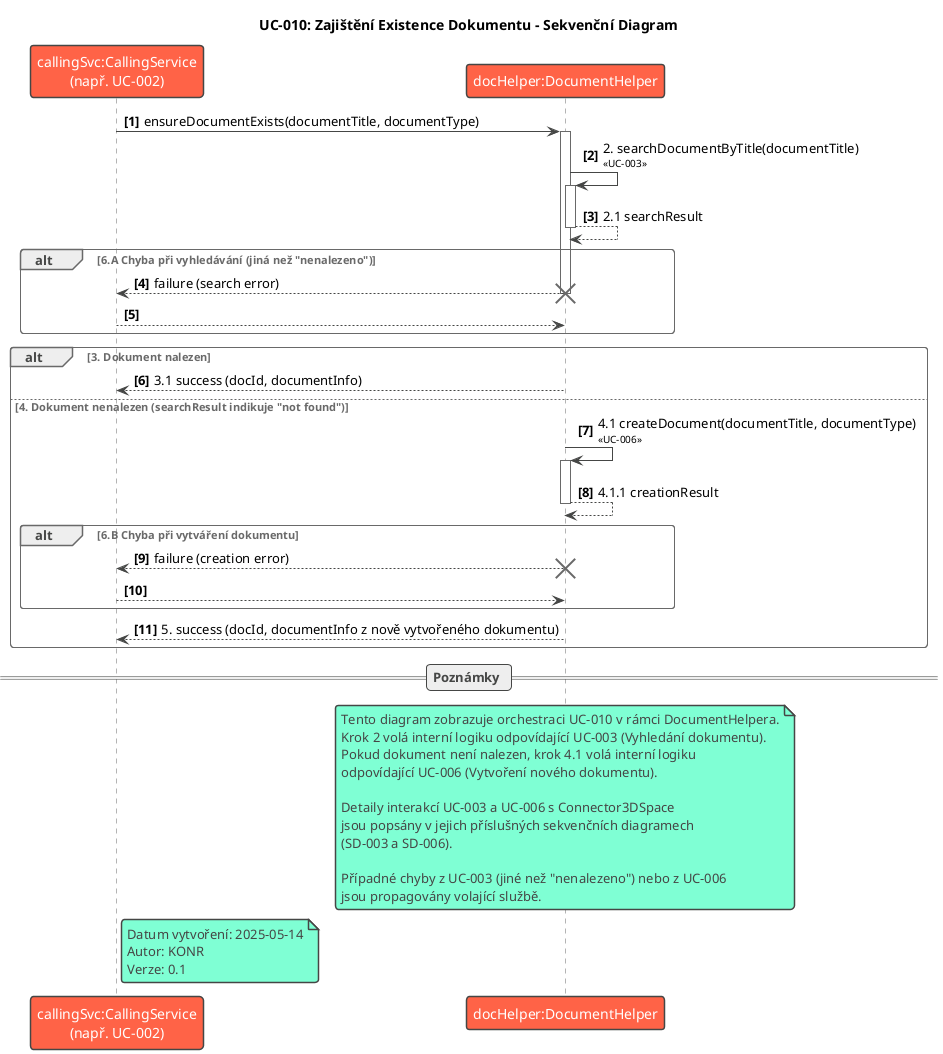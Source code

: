 @startuml SD-010_Ensure_Document_Exists
!theme vibrant
title UC-010: Zajištění Existence Dokumentu - Sekvenční Diagram

participant "callingSvc:CallingService\n(např. UC-002)" as CallingService
participant "docHelper:DocumentHelper" as DocumentHelper
' Connector není přímo zobrazen, protože UC-003 a UC-006 jsou volány interně
' a jejich interakce s Connectorem jsou detailně popsány v SD-003 a SD-006.

autonumber "<b>[0]"

CallingService -> DocumentHelper : ensureDocumentExists(documentTitle, documentType)
activate DocumentHelper

DocumentHelper -> DocumentHelper : 2. searchDocumentByTitle(documentTitle)\n<size:10><< UC-003 >></size>
activate DocumentHelper
' Interní volání metody, která implementuje UC-003
' Výsledek může být {docId, documentInfo} nebo chyba (např. nenalezeno)
DocumentHelper --> DocumentHelper : 2.1 searchResult
deactivate DocumentHelper

alt 6.A Chyba při vyhledávání (jiná než "nenalezeno")
    DocumentHelper --> CallingService : failure (search error)
    deactivate DocumentHelper
    destroy DocumentHelper
    return
end

alt 3. Dokument nalezen
    DocumentHelper --> CallingService : 3.1 success (docId, documentInfo)
    deactivate DocumentHelper
else 4. Dokument nenalezen (searchResult indikuje "not found")
    DocumentHelper -> DocumentHelper : 4.1 createDocument(documentTitle, documentType)\n<size:10><< UC-006 >></size>
    activate DocumentHelper
    ' Interní volání metody, která implementuje UC-006
    ' Výsledek může být {docId, documentInfo} nebo chyba
    DocumentHelper --> DocumentHelper : 4.1.1 creationResult
    deactivate DocumentHelper

    alt 6.B Chyba při vytváření dokumentu
        DocumentHelper --> CallingService : failure (creation error)
        deactivate DocumentHelper
        destroy DocumentHelper
        return
    end

    DocumentHelper --> CallingService : 5. success (docId, documentInfo z nově vytvořeného dokumentu)
    deactivate DocumentHelper
end

== Poznámky ==
note over DocumentHelper
  Tento diagram zobrazuje orchestraci UC-010 v rámci DocumentHelpera.
  Krok 2 volá interní logiku odpovídající UC-003 (Vyhledání dokumentu).
  Pokud dokument není nalezen, krok 4.1 volá interní logiku
  odpovídající UC-006 (Vytvoření nového dokumentu).

  Detaily interakcí UC-003 a UC-006 s Connector3DSpace
  jsou popsány v jejich příslušných sekvenčních diagramech
  (SD-003 a SD-006).

  Případné chyby z UC-003 (jiné než "nenalezeno") nebo z UC-006
  jsou propagovány volající službě.
end note

note right of CallingService
  Datum vytvoření: 2025-05-14
  Autor: KONR
  Verze: 0.1
end note

@enduml